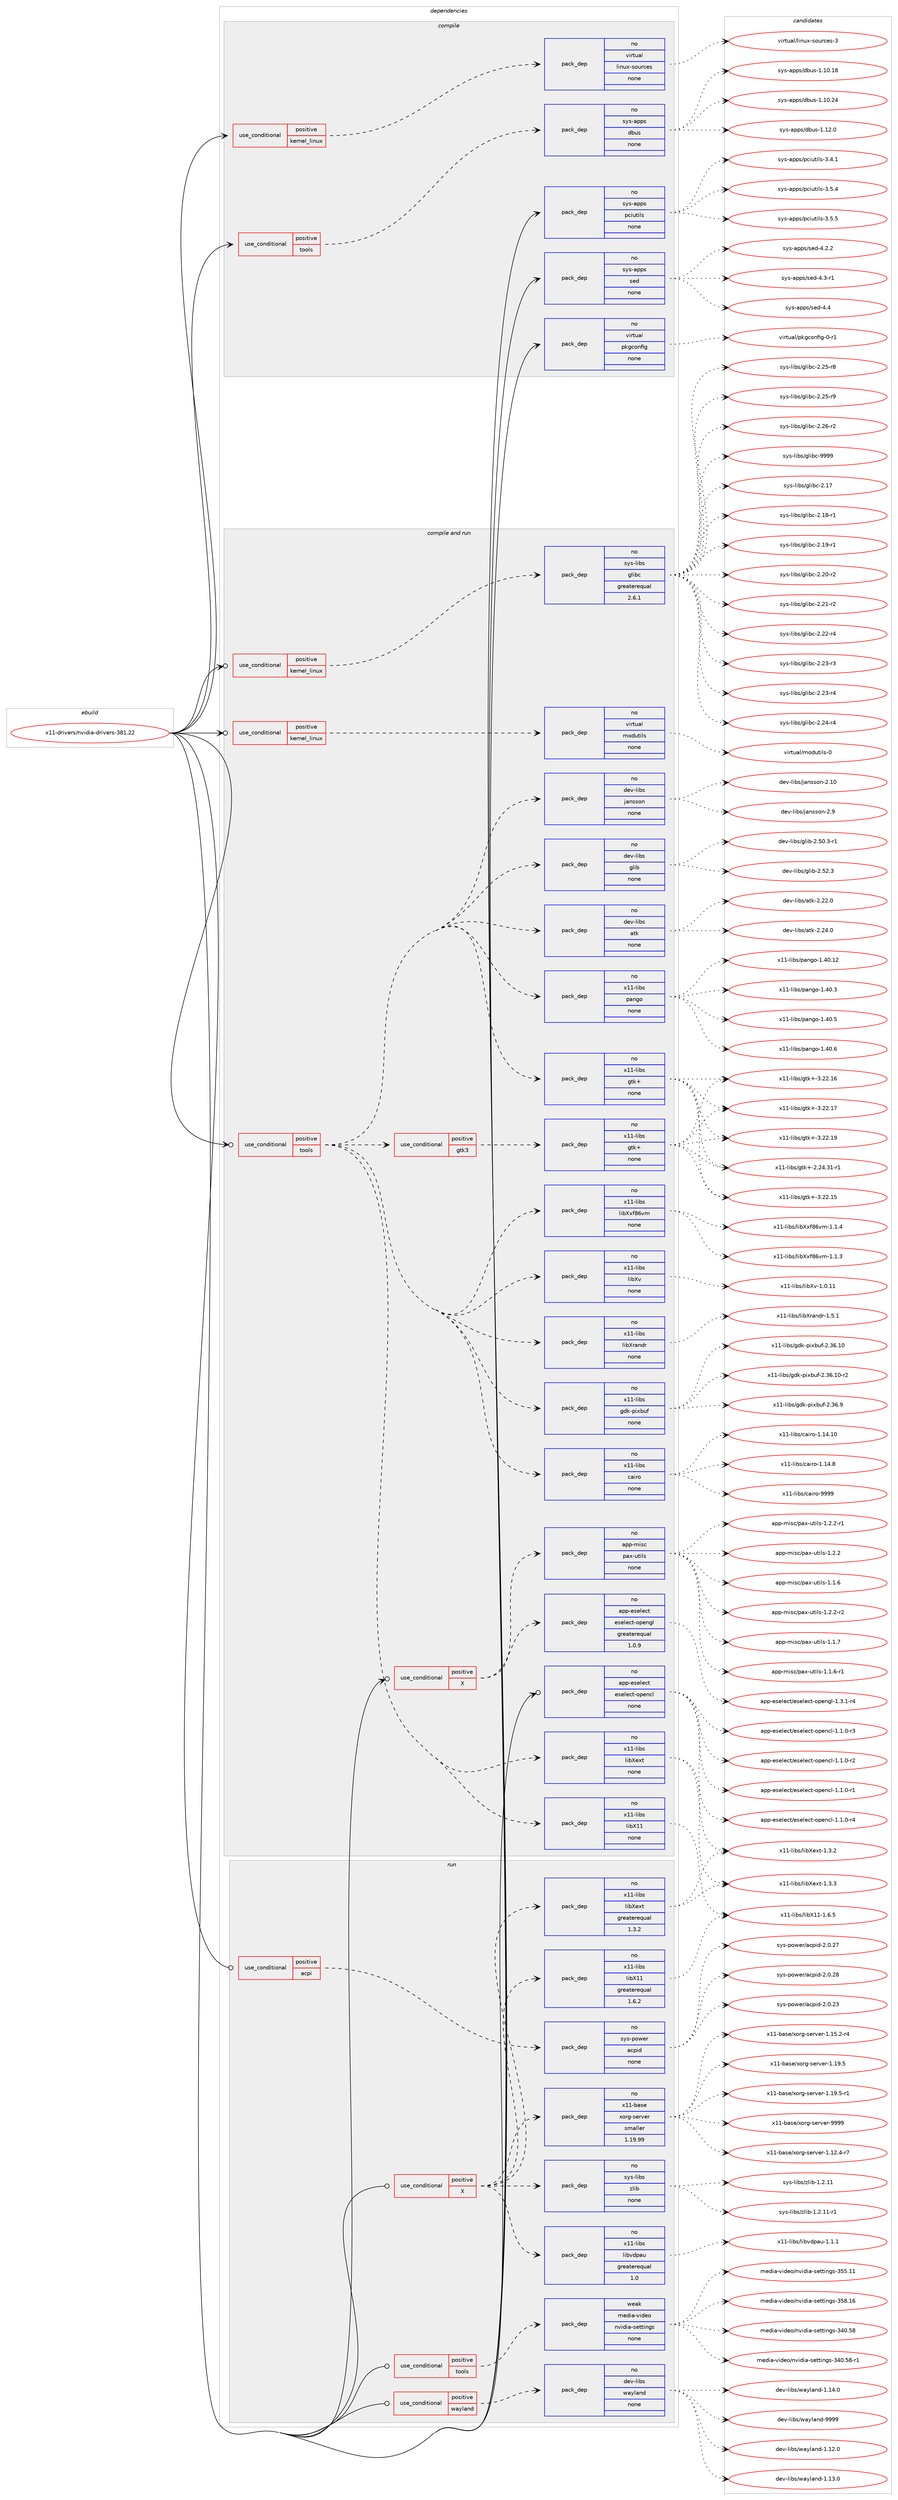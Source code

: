 digraph prolog {

# *************
# Graph options
# *************

newrank=true;
concentrate=true;
compound=true;
graph [rankdir=LR,fontname=Helvetica,fontsize=10,ranksep=1.5];#, ranksep=2.5, nodesep=0.2];
edge  [arrowhead=vee];
node  [fontname=Helvetica,fontsize=10];

# **********
# The ebuild
# **********

subgraph cluster_leftcol {
color=gray;
rank=same;
label=<<i>ebuild</i>>;
id [label="x11-drivers/nvidia-drivers-381.22", color=red, width=4, href="../x11-drivers/nvidia-drivers-381.22.svg"];
}

# ****************
# The dependencies
# ****************

subgraph cluster_midcol {
color=gray;
label=<<i>dependencies</i>>;
subgraph cluster_compile {
fillcolor="#eeeeee";
style=filled;
label=<<i>compile</i>>;
subgraph cond121778 {
dependency512213 [label=<<TABLE BORDER="0" CELLBORDER="1" CELLSPACING="0" CELLPADDING="4"><TR><TD ROWSPAN="3" CELLPADDING="10">use_conditional</TD></TR><TR><TD>positive</TD></TR><TR><TD>kernel_linux</TD></TR></TABLE>>, shape=none, color=red];
subgraph pack380976 {
dependency512214 [label=<<TABLE BORDER="0" CELLBORDER="1" CELLSPACING="0" CELLPADDING="4" WIDTH="220"><TR><TD ROWSPAN="6" CELLPADDING="30">pack_dep</TD></TR><TR><TD WIDTH="110">no</TD></TR><TR><TD>virtual</TD></TR><TR><TD>linux-sources</TD></TR><TR><TD>none</TD></TR><TR><TD></TD></TR></TABLE>>, shape=none, color=blue];
}
dependency512213:e -> dependency512214:w [weight=20,style="dashed",arrowhead="vee"];
}
id:e -> dependency512213:w [weight=20,style="solid",arrowhead="vee"];
subgraph cond121779 {
dependency512215 [label=<<TABLE BORDER="0" CELLBORDER="1" CELLSPACING="0" CELLPADDING="4"><TR><TD ROWSPAN="3" CELLPADDING="10">use_conditional</TD></TR><TR><TD>positive</TD></TR><TR><TD>tools</TD></TR></TABLE>>, shape=none, color=red];
subgraph pack380977 {
dependency512216 [label=<<TABLE BORDER="0" CELLBORDER="1" CELLSPACING="0" CELLPADDING="4" WIDTH="220"><TR><TD ROWSPAN="6" CELLPADDING="30">pack_dep</TD></TR><TR><TD WIDTH="110">no</TD></TR><TR><TD>sys-apps</TD></TR><TR><TD>dbus</TD></TR><TR><TD>none</TD></TR><TR><TD></TD></TR></TABLE>>, shape=none, color=blue];
}
dependency512215:e -> dependency512216:w [weight=20,style="dashed",arrowhead="vee"];
}
id:e -> dependency512215:w [weight=20,style="solid",arrowhead="vee"];
subgraph pack380978 {
dependency512217 [label=<<TABLE BORDER="0" CELLBORDER="1" CELLSPACING="0" CELLPADDING="4" WIDTH="220"><TR><TD ROWSPAN="6" CELLPADDING="30">pack_dep</TD></TR><TR><TD WIDTH="110">no</TD></TR><TR><TD>sys-apps</TD></TR><TR><TD>pciutils</TD></TR><TR><TD>none</TD></TR><TR><TD></TD></TR></TABLE>>, shape=none, color=blue];
}
id:e -> dependency512217:w [weight=20,style="solid",arrowhead="vee"];
subgraph pack380979 {
dependency512218 [label=<<TABLE BORDER="0" CELLBORDER="1" CELLSPACING="0" CELLPADDING="4" WIDTH="220"><TR><TD ROWSPAN="6" CELLPADDING="30">pack_dep</TD></TR><TR><TD WIDTH="110">no</TD></TR><TR><TD>sys-apps</TD></TR><TR><TD>sed</TD></TR><TR><TD>none</TD></TR><TR><TD></TD></TR></TABLE>>, shape=none, color=blue];
}
id:e -> dependency512218:w [weight=20,style="solid",arrowhead="vee"];
subgraph pack380980 {
dependency512219 [label=<<TABLE BORDER="0" CELLBORDER="1" CELLSPACING="0" CELLPADDING="4" WIDTH="220"><TR><TD ROWSPAN="6" CELLPADDING="30">pack_dep</TD></TR><TR><TD WIDTH="110">no</TD></TR><TR><TD>virtual</TD></TR><TR><TD>pkgconfig</TD></TR><TR><TD>none</TD></TR><TR><TD></TD></TR></TABLE>>, shape=none, color=blue];
}
id:e -> dependency512219:w [weight=20,style="solid",arrowhead="vee"];
}
subgraph cluster_compileandrun {
fillcolor="#eeeeee";
style=filled;
label=<<i>compile and run</i>>;
subgraph cond121780 {
dependency512220 [label=<<TABLE BORDER="0" CELLBORDER="1" CELLSPACING="0" CELLPADDING="4"><TR><TD ROWSPAN="3" CELLPADDING="10">use_conditional</TD></TR><TR><TD>positive</TD></TR><TR><TD>X</TD></TR></TABLE>>, shape=none, color=red];
subgraph pack380981 {
dependency512221 [label=<<TABLE BORDER="0" CELLBORDER="1" CELLSPACING="0" CELLPADDING="4" WIDTH="220"><TR><TD ROWSPAN="6" CELLPADDING="30">pack_dep</TD></TR><TR><TD WIDTH="110">no</TD></TR><TR><TD>app-eselect</TD></TR><TR><TD>eselect-opengl</TD></TR><TR><TD>greaterequal</TD></TR><TR><TD>1.0.9</TD></TR></TABLE>>, shape=none, color=blue];
}
dependency512220:e -> dependency512221:w [weight=20,style="dashed",arrowhead="vee"];
subgraph pack380982 {
dependency512222 [label=<<TABLE BORDER="0" CELLBORDER="1" CELLSPACING="0" CELLPADDING="4" WIDTH="220"><TR><TD ROWSPAN="6" CELLPADDING="30">pack_dep</TD></TR><TR><TD WIDTH="110">no</TD></TR><TR><TD>app-misc</TD></TR><TR><TD>pax-utils</TD></TR><TR><TD>none</TD></TR><TR><TD></TD></TR></TABLE>>, shape=none, color=blue];
}
dependency512220:e -> dependency512222:w [weight=20,style="dashed",arrowhead="vee"];
}
id:e -> dependency512220:w [weight=20,style="solid",arrowhead="odotvee"];
subgraph cond121781 {
dependency512223 [label=<<TABLE BORDER="0" CELLBORDER="1" CELLSPACING="0" CELLPADDING="4"><TR><TD ROWSPAN="3" CELLPADDING="10">use_conditional</TD></TR><TR><TD>positive</TD></TR><TR><TD>kernel_linux</TD></TR></TABLE>>, shape=none, color=red];
subgraph pack380983 {
dependency512224 [label=<<TABLE BORDER="0" CELLBORDER="1" CELLSPACING="0" CELLPADDING="4" WIDTH="220"><TR><TD ROWSPAN="6" CELLPADDING="30">pack_dep</TD></TR><TR><TD WIDTH="110">no</TD></TR><TR><TD>sys-libs</TD></TR><TR><TD>glibc</TD></TR><TR><TD>greaterequal</TD></TR><TR><TD>2.6.1</TD></TR></TABLE>>, shape=none, color=blue];
}
dependency512223:e -> dependency512224:w [weight=20,style="dashed",arrowhead="vee"];
}
id:e -> dependency512223:w [weight=20,style="solid",arrowhead="odotvee"];
subgraph cond121782 {
dependency512225 [label=<<TABLE BORDER="0" CELLBORDER="1" CELLSPACING="0" CELLPADDING="4"><TR><TD ROWSPAN="3" CELLPADDING="10">use_conditional</TD></TR><TR><TD>positive</TD></TR><TR><TD>kernel_linux</TD></TR></TABLE>>, shape=none, color=red];
subgraph pack380984 {
dependency512226 [label=<<TABLE BORDER="0" CELLBORDER="1" CELLSPACING="0" CELLPADDING="4" WIDTH="220"><TR><TD ROWSPAN="6" CELLPADDING="30">pack_dep</TD></TR><TR><TD WIDTH="110">no</TD></TR><TR><TD>virtual</TD></TR><TR><TD>modutils</TD></TR><TR><TD>none</TD></TR><TR><TD></TD></TR></TABLE>>, shape=none, color=blue];
}
dependency512225:e -> dependency512226:w [weight=20,style="dashed",arrowhead="vee"];
}
id:e -> dependency512225:w [weight=20,style="solid",arrowhead="odotvee"];
subgraph cond121783 {
dependency512227 [label=<<TABLE BORDER="0" CELLBORDER="1" CELLSPACING="0" CELLPADDING="4"><TR><TD ROWSPAN="3" CELLPADDING="10">use_conditional</TD></TR><TR><TD>positive</TD></TR><TR><TD>tools</TD></TR></TABLE>>, shape=none, color=red];
subgraph pack380985 {
dependency512228 [label=<<TABLE BORDER="0" CELLBORDER="1" CELLSPACING="0" CELLPADDING="4" WIDTH="220"><TR><TD ROWSPAN="6" CELLPADDING="30">pack_dep</TD></TR><TR><TD WIDTH="110">no</TD></TR><TR><TD>dev-libs</TD></TR><TR><TD>atk</TD></TR><TR><TD>none</TD></TR><TR><TD></TD></TR></TABLE>>, shape=none, color=blue];
}
dependency512227:e -> dependency512228:w [weight=20,style="dashed",arrowhead="vee"];
subgraph pack380986 {
dependency512229 [label=<<TABLE BORDER="0" CELLBORDER="1" CELLSPACING="0" CELLPADDING="4" WIDTH="220"><TR><TD ROWSPAN="6" CELLPADDING="30">pack_dep</TD></TR><TR><TD WIDTH="110">no</TD></TR><TR><TD>dev-libs</TD></TR><TR><TD>glib</TD></TR><TR><TD>none</TD></TR><TR><TD></TD></TR></TABLE>>, shape=none, color=blue];
}
dependency512227:e -> dependency512229:w [weight=20,style="dashed",arrowhead="vee"];
subgraph pack380987 {
dependency512230 [label=<<TABLE BORDER="0" CELLBORDER="1" CELLSPACING="0" CELLPADDING="4" WIDTH="220"><TR><TD ROWSPAN="6" CELLPADDING="30">pack_dep</TD></TR><TR><TD WIDTH="110">no</TD></TR><TR><TD>dev-libs</TD></TR><TR><TD>jansson</TD></TR><TR><TD>none</TD></TR><TR><TD></TD></TR></TABLE>>, shape=none, color=blue];
}
dependency512227:e -> dependency512230:w [weight=20,style="dashed",arrowhead="vee"];
subgraph cond121784 {
dependency512231 [label=<<TABLE BORDER="0" CELLBORDER="1" CELLSPACING="0" CELLPADDING="4"><TR><TD ROWSPAN="3" CELLPADDING="10">use_conditional</TD></TR><TR><TD>positive</TD></TR><TR><TD>gtk3</TD></TR></TABLE>>, shape=none, color=red];
subgraph pack380988 {
dependency512232 [label=<<TABLE BORDER="0" CELLBORDER="1" CELLSPACING="0" CELLPADDING="4" WIDTH="220"><TR><TD ROWSPAN="6" CELLPADDING="30">pack_dep</TD></TR><TR><TD WIDTH="110">no</TD></TR><TR><TD>x11-libs</TD></TR><TR><TD>gtk+</TD></TR><TR><TD>none</TD></TR><TR><TD></TD></TR></TABLE>>, shape=none, color=blue];
}
dependency512231:e -> dependency512232:w [weight=20,style="dashed",arrowhead="vee"];
}
dependency512227:e -> dependency512231:w [weight=20,style="dashed",arrowhead="vee"];
subgraph pack380989 {
dependency512233 [label=<<TABLE BORDER="0" CELLBORDER="1" CELLSPACING="0" CELLPADDING="4" WIDTH="220"><TR><TD ROWSPAN="6" CELLPADDING="30">pack_dep</TD></TR><TR><TD WIDTH="110">no</TD></TR><TR><TD>x11-libs</TD></TR><TR><TD>cairo</TD></TR><TR><TD>none</TD></TR><TR><TD></TD></TR></TABLE>>, shape=none, color=blue];
}
dependency512227:e -> dependency512233:w [weight=20,style="dashed",arrowhead="vee"];
subgraph pack380990 {
dependency512234 [label=<<TABLE BORDER="0" CELLBORDER="1" CELLSPACING="0" CELLPADDING="4" WIDTH="220"><TR><TD ROWSPAN="6" CELLPADDING="30">pack_dep</TD></TR><TR><TD WIDTH="110">no</TD></TR><TR><TD>x11-libs</TD></TR><TR><TD>gdk-pixbuf</TD></TR><TR><TD>none</TD></TR><TR><TD></TD></TR></TABLE>>, shape=none, color=blue];
}
dependency512227:e -> dependency512234:w [weight=20,style="dashed",arrowhead="vee"];
subgraph pack380991 {
dependency512235 [label=<<TABLE BORDER="0" CELLBORDER="1" CELLSPACING="0" CELLPADDING="4" WIDTH="220"><TR><TD ROWSPAN="6" CELLPADDING="30">pack_dep</TD></TR><TR><TD WIDTH="110">no</TD></TR><TR><TD>x11-libs</TD></TR><TR><TD>gtk+</TD></TR><TR><TD>none</TD></TR><TR><TD></TD></TR></TABLE>>, shape=none, color=blue];
}
dependency512227:e -> dependency512235:w [weight=20,style="dashed",arrowhead="vee"];
subgraph pack380992 {
dependency512236 [label=<<TABLE BORDER="0" CELLBORDER="1" CELLSPACING="0" CELLPADDING="4" WIDTH="220"><TR><TD ROWSPAN="6" CELLPADDING="30">pack_dep</TD></TR><TR><TD WIDTH="110">no</TD></TR><TR><TD>x11-libs</TD></TR><TR><TD>libX11</TD></TR><TR><TD>none</TD></TR><TR><TD></TD></TR></TABLE>>, shape=none, color=blue];
}
dependency512227:e -> dependency512236:w [weight=20,style="dashed",arrowhead="vee"];
subgraph pack380993 {
dependency512237 [label=<<TABLE BORDER="0" CELLBORDER="1" CELLSPACING="0" CELLPADDING="4" WIDTH="220"><TR><TD ROWSPAN="6" CELLPADDING="30">pack_dep</TD></TR><TR><TD WIDTH="110">no</TD></TR><TR><TD>x11-libs</TD></TR><TR><TD>libXext</TD></TR><TR><TD>none</TD></TR><TR><TD></TD></TR></TABLE>>, shape=none, color=blue];
}
dependency512227:e -> dependency512237:w [weight=20,style="dashed",arrowhead="vee"];
subgraph pack380994 {
dependency512238 [label=<<TABLE BORDER="0" CELLBORDER="1" CELLSPACING="0" CELLPADDING="4" WIDTH="220"><TR><TD ROWSPAN="6" CELLPADDING="30">pack_dep</TD></TR><TR><TD WIDTH="110">no</TD></TR><TR><TD>x11-libs</TD></TR><TR><TD>libXrandr</TD></TR><TR><TD>none</TD></TR><TR><TD></TD></TR></TABLE>>, shape=none, color=blue];
}
dependency512227:e -> dependency512238:w [weight=20,style="dashed",arrowhead="vee"];
subgraph pack380995 {
dependency512239 [label=<<TABLE BORDER="0" CELLBORDER="1" CELLSPACING="0" CELLPADDING="4" WIDTH="220"><TR><TD ROWSPAN="6" CELLPADDING="30">pack_dep</TD></TR><TR><TD WIDTH="110">no</TD></TR><TR><TD>x11-libs</TD></TR><TR><TD>libXv</TD></TR><TR><TD>none</TD></TR><TR><TD></TD></TR></TABLE>>, shape=none, color=blue];
}
dependency512227:e -> dependency512239:w [weight=20,style="dashed",arrowhead="vee"];
subgraph pack380996 {
dependency512240 [label=<<TABLE BORDER="0" CELLBORDER="1" CELLSPACING="0" CELLPADDING="4" WIDTH="220"><TR><TD ROWSPAN="6" CELLPADDING="30">pack_dep</TD></TR><TR><TD WIDTH="110">no</TD></TR><TR><TD>x11-libs</TD></TR><TR><TD>libXxf86vm</TD></TR><TR><TD>none</TD></TR><TR><TD></TD></TR></TABLE>>, shape=none, color=blue];
}
dependency512227:e -> dependency512240:w [weight=20,style="dashed",arrowhead="vee"];
subgraph pack380997 {
dependency512241 [label=<<TABLE BORDER="0" CELLBORDER="1" CELLSPACING="0" CELLPADDING="4" WIDTH="220"><TR><TD ROWSPAN="6" CELLPADDING="30">pack_dep</TD></TR><TR><TD WIDTH="110">no</TD></TR><TR><TD>x11-libs</TD></TR><TR><TD>pango</TD></TR><TR><TD>none</TD></TR><TR><TD></TD></TR></TABLE>>, shape=none, color=blue];
}
dependency512227:e -> dependency512241:w [weight=20,style="dashed",arrowhead="vee"];
}
id:e -> dependency512227:w [weight=20,style="solid",arrowhead="odotvee"];
subgraph pack380998 {
dependency512242 [label=<<TABLE BORDER="0" CELLBORDER="1" CELLSPACING="0" CELLPADDING="4" WIDTH="220"><TR><TD ROWSPAN="6" CELLPADDING="30">pack_dep</TD></TR><TR><TD WIDTH="110">no</TD></TR><TR><TD>app-eselect</TD></TR><TR><TD>eselect-opencl</TD></TR><TR><TD>none</TD></TR><TR><TD></TD></TR></TABLE>>, shape=none, color=blue];
}
id:e -> dependency512242:w [weight=20,style="solid",arrowhead="odotvee"];
}
subgraph cluster_run {
fillcolor="#eeeeee";
style=filled;
label=<<i>run</i>>;
subgraph cond121785 {
dependency512243 [label=<<TABLE BORDER="0" CELLBORDER="1" CELLSPACING="0" CELLPADDING="4"><TR><TD ROWSPAN="3" CELLPADDING="10">use_conditional</TD></TR><TR><TD>positive</TD></TR><TR><TD>X</TD></TR></TABLE>>, shape=none, color=red];
subgraph pack380999 {
dependency512244 [label=<<TABLE BORDER="0" CELLBORDER="1" CELLSPACING="0" CELLPADDING="4" WIDTH="220"><TR><TD ROWSPAN="6" CELLPADDING="30">pack_dep</TD></TR><TR><TD WIDTH="110">no</TD></TR><TR><TD>x11-base</TD></TR><TR><TD>xorg-server</TD></TR><TR><TD>smaller</TD></TR><TR><TD>1.19.99</TD></TR></TABLE>>, shape=none, color=blue];
}
dependency512243:e -> dependency512244:w [weight=20,style="dashed",arrowhead="vee"];
subgraph pack381000 {
dependency512245 [label=<<TABLE BORDER="0" CELLBORDER="1" CELLSPACING="0" CELLPADDING="4" WIDTH="220"><TR><TD ROWSPAN="6" CELLPADDING="30">pack_dep</TD></TR><TR><TD WIDTH="110">no</TD></TR><TR><TD>x11-libs</TD></TR><TR><TD>libX11</TD></TR><TR><TD>greaterequal</TD></TR><TR><TD>1.6.2</TD></TR></TABLE>>, shape=none, color=blue];
}
dependency512243:e -> dependency512245:w [weight=20,style="dashed",arrowhead="vee"];
subgraph pack381001 {
dependency512246 [label=<<TABLE BORDER="0" CELLBORDER="1" CELLSPACING="0" CELLPADDING="4" WIDTH="220"><TR><TD ROWSPAN="6" CELLPADDING="30">pack_dep</TD></TR><TR><TD WIDTH="110">no</TD></TR><TR><TD>x11-libs</TD></TR><TR><TD>libXext</TD></TR><TR><TD>greaterequal</TD></TR><TR><TD>1.3.2</TD></TR></TABLE>>, shape=none, color=blue];
}
dependency512243:e -> dependency512246:w [weight=20,style="dashed",arrowhead="vee"];
subgraph pack381002 {
dependency512247 [label=<<TABLE BORDER="0" CELLBORDER="1" CELLSPACING="0" CELLPADDING="4" WIDTH="220"><TR><TD ROWSPAN="6" CELLPADDING="30">pack_dep</TD></TR><TR><TD WIDTH="110">no</TD></TR><TR><TD>x11-libs</TD></TR><TR><TD>libvdpau</TD></TR><TR><TD>greaterequal</TD></TR><TR><TD>1.0</TD></TR></TABLE>>, shape=none, color=blue];
}
dependency512243:e -> dependency512247:w [weight=20,style="dashed",arrowhead="vee"];
subgraph pack381003 {
dependency512248 [label=<<TABLE BORDER="0" CELLBORDER="1" CELLSPACING="0" CELLPADDING="4" WIDTH="220"><TR><TD ROWSPAN="6" CELLPADDING="30">pack_dep</TD></TR><TR><TD WIDTH="110">no</TD></TR><TR><TD>sys-libs</TD></TR><TR><TD>zlib</TD></TR><TR><TD>none</TD></TR><TR><TD></TD></TR></TABLE>>, shape=none, color=blue];
}
dependency512243:e -> dependency512248:w [weight=20,style="dashed",arrowhead="vee"];
}
id:e -> dependency512243:w [weight=20,style="solid",arrowhead="odot"];
subgraph cond121786 {
dependency512249 [label=<<TABLE BORDER="0" CELLBORDER="1" CELLSPACING="0" CELLPADDING="4"><TR><TD ROWSPAN="3" CELLPADDING="10">use_conditional</TD></TR><TR><TD>positive</TD></TR><TR><TD>acpi</TD></TR></TABLE>>, shape=none, color=red];
subgraph pack381004 {
dependency512250 [label=<<TABLE BORDER="0" CELLBORDER="1" CELLSPACING="0" CELLPADDING="4" WIDTH="220"><TR><TD ROWSPAN="6" CELLPADDING="30">pack_dep</TD></TR><TR><TD WIDTH="110">no</TD></TR><TR><TD>sys-power</TD></TR><TR><TD>acpid</TD></TR><TR><TD>none</TD></TR><TR><TD></TD></TR></TABLE>>, shape=none, color=blue];
}
dependency512249:e -> dependency512250:w [weight=20,style="dashed",arrowhead="vee"];
}
id:e -> dependency512249:w [weight=20,style="solid",arrowhead="odot"];
subgraph cond121787 {
dependency512251 [label=<<TABLE BORDER="0" CELLBORDER="1" CELLSPACING="0" CELLPADDING="4"><TR><TD ROWSPAN="3" CELLPADDING="10">use_conditional</TD></TR><TR><TD>positive</TD></TR><TR><TD>tools</TD></TR></TABLE>>, shape=none, color=red];
subgraph pack381005 {
dependency512252 [label=<<TABLE BORDER="0" CELLBORDER="1" CELLSPACING="0" CELLPADDING="4" WIDTH="220"><TR><TD ROWSPAN="6" CELLPADDING="30">pack_dep</TD></TR><TR><TD WIDTH="110">weak</TD></TR><TR><TD>media-video</TD></TR><TR><TD>nvidia-settings</TD></TR><TR><TD>none</TD></TR><TR><TD></TD></TR></TABLE>>, shape=none, color=blue];
}
dependency512251:e -> dependency512252:w [weight=20,style="dashed",arrowhead="vee"];
}
id:e -> dependency512251:w [weight=20,style="solid",arrowhead="odot"];
subgraph cond121788 {
dependency512253 [label=<<TABLE BORDER="0" CELLBORDER="1" CELLSPACING="0" CELLPADDING="4"><TR><TD ROWSPAN="3" CELLPADDING="10">use_conditional</TD></TR><TR><TD>positive</TD></TR><TR><TD>wayland</TD></TR></TABLE>>, shape=none, color=red];
subgraph pack381006 {
dependency512254 [label=<<TABLE BORDER="0" CELLBORDER="1" CELLSPACING="0" CELLPADDING="4" WIDTH="220"><TR><TD ROWSPAN="6" CELLPADDING="30">pack_dep</TD></TR><TR><TD WIDTH="110">no</TD></TR><TR><TD>dev-libs</TD></TR><TR><TD>wayland</TD></TR><TR><TD>none</TD></TR><TR><TD></TD></TR></TABLE>>, shape=none, color=blue];
}
dependency512253:e -> dependency512254:w [weight=20,style="dashed",arrowhead="vee"];
}
id:e -> dependency512253:w [weight=20,style="solid",arrowhead="odot"];
}
}

# **************
# The candidates
# **************

subgraph cluster_choices {
rank=same;
color=gray;
label=<<i>candidates</i>>;

subgraph choice380976 {
color=black;
nodesep=1;
choice118105114116117971084710810511011712045115111117114991011154551 [label="virtual/linux-sources-3", color=red, width=4,href="../virtual/linux-sources-3.svg"];
dependency512214:e -> choice118105114116117971084710810511011712045115111117114991011154551:w [style=dotted,weight="100"];
}
subgraph choice380977 {
color=black;
nodesep=1;
choice115121115459711211211547100981171154549464948464956 [label="sys-apps/dbus-1.10.18", color=red, width=4,href="../sys-apps/dbus-1.10.18.svg"];
choice115121115459711211211547100981171154549464948465052 [label="sys-apps/dbus-1.10.24", color=red, width=4,href="../sys-apps/dbus-1.10.24.svg"];
choice1151211154597112112115471009811711545494649504648 [label="sys-apps/dbus-1.12.0", color=red, width=4,href="../sys-apps/dbus-1.12.0.svg"];
dependency512216:e -> choice115121115459711211211547100981171154549464948464956:w [style=dotted,weight="100"];
dependency512216:e -> choice115121115459711211211547100981171154549464948465052:w [style=dotted,weight="100"];
dependency512216:e -> choice1151211154597112112115471009811711545494649504648:w [style=dotted,weight="100"];
}
subgraph choice380978 {
color=black;
nodesep=1;
choice11512111545971121121154711299105117116105108115455146524649 [label="sys-apps/pciutils-3.4.1", color=red, width=4,href="../sys-apps/pciutils-3.4.1.svg"];
choice11512111545971121121154711299105117116105108115455146534652 [label="sys-apps/pciutils-3.5.4", color=red, width=4,href="../sys-apps/pciutils-3.5.4.svg"];
choice11512111545971121121154711299105117116105108115455146534653 [label="sys-apps/pciutils-3.5.5", color=red, width=4,href="../sys-apps/pciutils-3.5.5.svg"];
dependency512217:e -> choice11512111545971121121154711299105117116105108115455146524649:w [style=dotted,weight="100"];
dependency512217:e -> choice11512111545971121121154711299105117116105108115455146534652:w [style=dotted,weight="100"];
dependency512217:e -> choice11512111545971121121154711299105117116105108115455146534653:w [style=dotted,weight="100"];
}
subgraph choice380979 {
color=black;
nodesep=1;
choice115121115459711211211547115101100455246504650 [label="sys-apps/sed-4.2.2", color=red, width=4,href="../sys-apps/sed-4.2.2.svg"];
choice115121115459711211211547115101100455246514511449 [label="sys-apps/sed-4.3-r1", color=red, width=4,href="../sys-apps/sed-4.3-r1.svg"];
choice11512111545971121121154711510110045524652 [label="sys-apps/sed-4.4", color=red, width=4,href="../sys-apps/sed-4.4.svg"];
dependency512218:e -> choice115121115459711211211547115101100455246504650:w [style=dotted,weight="100"];
dependency512218:e -> choice115121115459711211211547115101100455246514511449:w [style=dotted,weight="100"];
dependency512218:e -> choice11512111545971121121154711510110045524652:w [style=dotted,weight="100"];
}
subgraph choice380980 {
color=black;
nodesep=1;
choice11810511411611797108471121071039911111010210510345484511449 [label="virtual/pkgconfig-0-r1", color=red, width=4,href="../virtual/pkgconfig-0-r1.svg"];
dependency512219:e -> choice11810511411611797108471121071039911111010210510345484511449:w [style=dotted,weight="100"];
}
subgraph choice380981 {
color=black;
nodesep=1;
choice9711211245101115101108101991164710111510110810199116451111121011101031084549465146494511452 [label="app-eselect/eselect-opengl-1.3.1-r4", color=red, width=4,href="../app-eselect/eselect-opengl-1.3.1-r4.svg"];
dependency512221:e -> choice9711211245101115101108101991164710111510110810199116451111121011101031084549465146494511452:w [style=dotted,weight="100"];
}
subgraph choice380982 {
color=black;
nodesep=1;
choice971121124510910511599471129712045117116105108115454946494654 [label="app-misc/pax-utils-1.1.6", color=red, width=4,href="../app-misc/pax-utils-1.1.6.svg"];
choice9711211245109105115994711297120451171161051081154549464946544511449 [label="app-misc/pax-utils-1.1.6-r1", color=red, width=4,href="../app-misc/pax-utils-1.1.6-r1.svg"];
choice971121124510910511599471129712045117116105108115454946494655 [label="app-misc/pax-utils-1.1.7", color=red, width=4,href="../app-misc/pax-utils-1.1.7.svg"];
choice971121124510910511599471129712045117116105108115454946504650 [label="app-misc/pax-utils-1.2.2", color=red, width=4,href="../app-misc/pax-utils-1.2.2.svg"];
choice9711211245109105115994711297120451171161051081154549465046504511449 [label="app-misc/pax-utils-1.2.2-r1", color=red, width=4,href="../app-misc/pax-utils-1.2.2-r1.svg"];
choice9711211245109105115994711297120451171161051081154549465046504511450 [label="app-misc/pax-utils-1.2.2-r2", color=red, width=4,href="../app-misc/pax-utils-1.2.2-r2.svg"];
dependency512222:e -> choice971121124510910511599471129712045117116105108115454946494654:w [style=dotted,weight="100"];
dependency512222:e -> choice9711211245109105115994711297120451171161051081154549464946544511449:w [style=dotted,weight="100"];
dependency512222:e -> choice971121124510910511599471129712045117116105108115454946494655:w [style=dotted,weight="100"];
dependency512222:e -> choice971121124510910511599471129712045117116105108115454946504650:w [style=dotted,weight="100"];
dependency512222:e -> choice9711211245109105115994711297120451171161051081154549465046504511449:w [style=dotted,weight="100"];
dependency512222:e -> choice9711211245109105115994711297120451171161051081154549465046504511450:w [style=dotted,weight="100"];
}
subgraph choice380983 {
color=black;
nodesep=1;
choice11512111545108105981154710310810598994550464955 [label="sys-libs/glibc-2.17", color=red, width=4,href="../sys-libs/glibc-2.17.svg"];
choice115121115451081059811547103108105989945504649564511449 [label="sys-libs/glibc-2.18-r1", color=red, width=4,href="../sys-libs/glibc-2.18-r1.svg"];
choice115121115451081059811547103108105989945504649574511449 [label="sys-libs/glibc-2.19-r1", color=red, width=4,href="../sys-libs/glibc-2.19-r1.svg"];
choice115121115451081059811547103108105989945504650484511450 [label="sys-libs/glibc-2.20-r2", color=red, width=4,href="../sys-libs/glibc-2.20-r2.svg"];
choice115121115451081059811547103108105989945504650494511450 [label="sys-libs/glibc-2.21-r2", color=red, width=4,href="../sys-libs/glibc-2.21-r2.svg"];
choice115121115451081059811547103108105989945504650504511452 [label="sys-libs/glibc-2.22-r4", color=red, width=4,href="../sys-libs/glibc-2.22-r4.svg"];
choice115121115451081059811547103108105989945504650514511451 [label="sys-libs/glibc-2.23-r3", color=red, width=4,href="../sys-libs/glibc-2.23-r3.svg"];
choice115121115451081059811547103108105989945504650514511452 [label="sys-libs/glibc-2.23-r4", color=red, width=4,href="../sys-libs/glibc-2.23-r4.svg"];
choice115121115451081059811547103108105989945504650524511452 [label="sys-libs/glibc-2.24-r4", color=red, width=4,href="../sys-libs/glibc-2.24-r4.svg"];
choice115121115451081059811547103108105989945504650534511456 [label="sys-libs/glibc-2.25-r8", color=red, width=4,href="../sys-libs/glibc-2.25-r8.svg"];
choice115121115451081059811547103108105989945504650534511457 [label="sys-libs/glibc-2.25-r9", color=red, width=4,href="../sys-libs/glibc-2.25-r9.svg"];
choice115121115451081059811547103108105989945504650544511450 [label="sys-libs/glibc-2.26-r2", color=red, width=4,href="../sys-libs/glibc-2.26-r2.svg"];
choice11512111545108105981154710310810598994557575757 [label="sys-libs/glibc-9999", color=red, width=4,href="../sys-libs/glibc-9999.svg"];
dependency512224:e -> choice11512111545108105981154710310810598994550464955:w [style=dotted,weight="100"];
dependency512224:e -> choice115121115451081059811547103108105989945504649564511449:w [style=dotted,weight="100"];
dependency512224:e -> choice115121115451081059811547103108105989945504649574511449:w [style=dotted,weight="100"];
dependency512224:e -> choice115121115451081059811547103108105989945504650484511450:w [style=dotted,weight="100"];
dependency512224:e -> choice115121115451081059811547103108105989945504650494511450:w [style=dotted,weight="100"];
dependency512224:e -> choice115121115451081059811547103108105989945504650504511452:w [style=dotted,weight="100"];
dependency512224:e -> choice115121115451081059811547103108105989945504650514511451:w [style=dotted,weight="100"];
dependency512224:e -> choice115121115451081059811547103108105989945504650514511452:w [style=dotted,weight="100"];
dependency512224:e -> choice115121115451081059811547103108105989945504650524511452:w [style=dotted,weight="100"];
dependency512224:e -> choice115121115451081059811547103108105989945504650534511456:w [style=dotted,weight="100"];
dependency512224:e -> choice115121115451081059811547103108105989945504650534511457:w [style=dotted,weight="100"];
dependency512224:e -> choice115121115451081059811547103108105989945504650544511450:w [style=dotted,weight="100"];
dependency512224:e -> choice11512111545108105981154710310810598994557575757:w [style=dotted,weight="100"];
}
subgraph choice380984 {
color=black;
nodesep=1;
choice11810511411611797108471091111001171161051081154548 [label="virtual/modutils-0", color=red, width=4,href="../virtual/modutils-0.svg"];
dependency512226:e -> choice11810511411611797108471091111001171161051081154548:w [style=dotted,weight="100"];
}
subgraph choice380985 {
color=black;
nodesep=1;
choice1001011184510810598115479711610745504650504648 [label="dev-libs/atk-2.22.0", color=red, width=4,href="../dev-libs/atk-2.22.0.svg"];
choice1001011184510810598115479711610745504650524648 [label="dev-libs/atk-2.24.0", color=red, width=4,href="../dev-libs/atk-2.24.0.svg"];
dependency512228:e -> choice1001011184510810598115479711610745504650504648:w [style=dotted,weight="100"];
dependency512228:e -> choice1001011184510810598115479711610745504650524648:w [style=dotted,weight="100"];
}
subgraph choice380986 {
color=black;
nodesep=1;
choice10010111845108105981154710310810598455046534846514511449 [label="dev-libs/glib-2.50.3-r1", color=red, width=4,href="../dev-libs/glib-2.50.3-r1.svg"];
choice1001011184510810598115471031081059845504653504651 [label="dev-libs/glib-2.52.3", color=red, width=4,href="../dev-libs/glib-2.52.3.svg"];
dependency512229:e -> choice10010111845108105981154710310810598455046534846514511449:w [style=dotted,weight="100"];
dependency512229:e -> choice1001011184510810598115471031081059845504653504651:w [style=dotted,weight="100"];
}
subgraph choice380987 {
color=black;
nodesep=1;
choice100101118451081059811547106971101151151111104550464948 [label="dev-libs/jansson-2.10", color=red, width=4,href="../dev-libs/jansson-2.10.svg"];
choice1001011184510810598115471069711011511511111045504657 [label="dev-libs/jansson-2.9", color=red, width=4,href="../dev-libs/jansson-2.9.svg"];
dependency512230:e -> choice100101118451081059811547106971101151151111104550464948:w [style=dotted,weight="100"];
dependency512230:e -> choice1001011184510810598115471069711011511511111045504657:w [style=dotted,weight="100"];
}
subgraph choice380988 {
color=black;
nodesep=1;
choice12049494510810598115471031161074345504650524651494511449 [label="x11-libs/gtk+-2.24.31-r1", color=red, width=4,href="../x11-libs/gtk+-2.24.31-r1.svg"];
choice1204949451081059811547103116107434551465050464953 [label="x11-libs/gtk+-3.22.15", color=red, width=4,href="../x11-libs/gtk+-3.22.15.svg"];
choice1204949451081059811547103116107434551465050464954 [label="x11-libs/gtk+-3.22.16", color=red, width=4,href="../x11-libs/gtk+-3.22.16.svg"];
choice1204949451081059811547103116107434551465050464955 [label="x11-libs/gtk+-3.22.17", color=red, width=4,href="../x11-libs/gtk+-3.22.17.svg"];
choice1204949451081059811547103116107434551465050464957 [label="x11-libs/gtk+-3.22.19", color=red, width=4,href="../x11-libs/gtk+-3.22.19.svg"];
dependency512232:e -> choice12049494510810598115471031161074345504650524651494511449:w [style=dotted,weight="100"];
dependency512232:e -> choice1204949451081059811547103116107434551465050464953:w [style=dotted,weight="100"];
dependency512232:e -> choice1204949451081059811547103116107434551465050464954:w [style=dotted,weight="100"];
dependency512232:e -> choice1204949451081059811547103116107434551465050464955:w [style=dotted,weight="100"];
dependency512232:e -> choice1204949451081059811547103116107434551465050464957:w [style=dotted,weight="100"];
}
subgraph choice380989 {
color=black;
nodesep=1;
choice120494945108105981154799971051141114549464952464948 [label="x11-libs/cairo-1.14.10", color=red, width=4,href="../x11-libs/cairo-1.14.10.svg"];
choice1204949451081059811547999710511411145494649524656 [label="x11-libs/cairo-1.14.8", color=red, width=4,href="../x11-libs/cairo-1.14.8.svg"];
choice120494945108105981154799971051141114557575757 [label="x11-libs/cairo-9999", color=red, width=4,href="../x11-libs/cairo-9999.svg"];
dependency512233:e -> choice120494945108105981154799971051141114549464952464948:w [style=dotted,weight="100"];
dependency512233:e -> choice1204949451081059811547999710511411145494649524656:w [style=dotted,weight="100"];
dependency512233:e -> choice120494945108105981154799971051141114557575757:w [style=dotted,weight="100"];
}
subgraph choice380990 {
color=black;
nodesep=1;
choice120494945108105981154710310010745112105120981171024550465154464948 [label="x11-libs/gdk-pixbuf-2.36.10", color=red, width=4,href="../x11-libs/gdk-pixbuf-2.36.10.svg"];
choice1204949451081059811547103100107451121051209811710245504651544649484511450 [label="x11-libs/gdk-pixbuf-2.36.10-r2", color=red, width=4,href="../x11-libs/gdk-pixbuf-2.36.10-r2.svg"];
choice1204949451081059811547103100107451121051209811710245504651544657 [label="x11-libs/gdk-pixbuf-2.36.9", color=red, width=4,href="../x11-libs/gdk-pixbuf-2.36.9.svg"];
dependency512234:e -> choice120494945108105981154710310010745112105120981171024550465154464948:w [style=dotted,weight="100"];
dependency512234:e -> choice1204949451081059811547103100107451121051209811710245504651544649484511450:w [style=dotted,weight="100"];
dependency512234:e -> choice1204949451081059811547103100107451121051209811710245504651544657:w [style=dotted,weight="100"];
}
subgraph choice380991 {
color=black;
nodesep=1;
choice12049494510810598115471031161074345504650524651494511449 [label="x11-libs/gtk+-2.24.31-r1", color=red, width=4,href="../x11-libs/gtk+-2.24.31-r1.svg"];
choice1204949451081059811547103116107434551465050464953 [label="x11-libs/gtk+-3.22.15", color=red, width=4,href="../x11-libs/gtk+-3.22.15.svg"];
choice1204949451081059811547103116107434551465050464954 [label="x11-libs/gtk+-3.22.16", color=red, width=4,href="../x11-libs/gtk+-3.22.16.svg"];
choice1204949451081059811547103116107434551465050464955 [label="x11-libs/gtk+-3.22.17", color=red, width=4,href="../x11-libs/gtk+-3.22.17.svg"];
choice1204949451081059811547103116107434551465050464957 [label="x11-libs/gtk+-3.22.19", color=red, width=4,href="../x11-libs/gtk+-3.22.19.svg"];
dependency512235:e -> choice12049494510810598115471031161074345504650524651494511449:w [style=dotted,weight="100"];
dependency512235:e -> choice1204949451081059811547103116107434551465050464953:w [style=dotted,weight="100"];
dependency512235:e -> choice1204949451081059811547103116107434551465050464954:w [style=dotted,weight="100"];
dependency512235:e -> choice1204949451081059811547103116107434551465050464955:w [style=dotted,weight="100"];
dependency512235:e -> choice1204949451081059811547103116107434551465050464957:w [style=dotted,weight="100"];
}
subgraph choice380992 {
color=black;
nodesep=1;
choice120494945108105981154710810598884949454946544653 [label="x11-libs/libX11-1.6.5", color=red, width=4,href="../x11-libs/libX11-1.6.5.svg"];
dependency512236:e -> choice120494945108105981154710810598884949454946544653:w [style=dotted,weight="100"];
}
subgraph choice380993 {
color=black;
nodesep=1;
choice12049494510810598115471081059888101120116454946514650 [label="x11-libs/libXext-1.3.2", color=red, width=4,href="../x11-libs/libXext-1.3.2.svg"];
choice12049494510810598115471081059888101120116454946514651 [label="x11-libs/libXext-1.3.3", color=red, width=4,href="../x11-libs/libXext-1.3.3.svg"];
dependency512237:e -> choice12049494510810598115471081059888101120116454946514650:w [style=dotted,weight="100"];
dependency512237:e -> choice12049494510810598115471081059888101120116454946514651:w [style=dotted,weight="100"];
}
subgraph choice380994 {
color=black;
nodesep=1;
choice1204949451081059811547108105988811497110100114454946534649 [label="x11-libs/libXrandr-1.5.1", color=red, width=4,href="../x11-libs/libXrandr-1.5.1.svg"];
dependency512238:e -> choice1204949451081059811547108105988811497110100114454946534649:w [style=dotted,weight="100"];
}
subgraph choice380995 {
color=black;
nodesep=1;
choice1204949451081059811547108105988811845494648464949 [label="x11-libs/libXv-1.0.11", color=red, width=4,href="../x11-libs/libXv-1.0.11.svg"];
dependency512239:e -> choice1204949451081059811547108105988811845494648464949:w [style=dotted,weight="100"];
}
subgraph choice380996 {
color=black;
nodesep=1;
choice120494945108105981154710810598881201025654118109454946494651 [label="x11-libs/libXxf86vm-1.1.3", color=red, width=4,href="../x11-libs/libXxf86vm-1.1.3.svg"];
choice120494945108105981154710810598881201025654118109454946494652 [label="x11-libs/libXxf86vm-1.1.4", color=red, width=4,href="../x11-libs/libXxf86vm-1.1.4.svg"];
dependency512240:e -> choice120494945108105981154710810598881201025654118109454946494651:w [style=dotted,weight="100"];
dependency512240:e -> choice120494945108105981154710810598881201025654118109454946494652:w [style=dotted,weight="100"];
}
subgraph choice380997 {
color=black;
nodesep=1;
choice1204949451081059811547112971101031114549465248464950 [label="x11-libs/pango-1.40.12", color=red, width=4,href="../x11-libs/pango-1.40.12.svg"];
choice12049494510810598115471129711010311145494652484651 [label="x11-libs/pango-1.40.3", color=red, width=4,href="../x11-libs/pango-1.40.3.svg"];
choice12049494510810598115471129711010311145494652484653 [label="x11-libs/pango-1.40.5", color=red, width=4,href="../x11-libs/pango-1.40.5.svg"];
choice12049494510810598115471129711010311145494652484654 [label="x11-libs/pango-1.40.6", color=red, width=4,href="../x11-libs/pango-1.40.6.svg"];
dependency512241:e -> choice1204949451081059811547112971101031114549465248464950:w [style=dotted,weight="100"];
dependency512241:e -> choice12049494510810598115471129711010311145494652484651:w [style=dotted,weight="100"];
dependency512241:e -> choice12049494510810598115471129711010311145494652484653:w [style=dotted,weight="100"];
dependency512241:e -> choice12049494510810598115471129711010311145494652484654:w [style=dotted,weight="100"];
}
subgraph choice380998 {
color=black;
nodesep=1;
choice971121124510111510110810199116471011151011081019911645111112101110991084549464946484511449 [label="app-eselect/eselect-opencl-1.1.0-r1", color=red, width=4,href="../app-eselect/eselect-opencl-1.1.0-r1.svg"];
choice971121124510111510110810199116471011151011081019911645111112101110991084549464946484511450 [label="app-eselect/eselect-opencl-1.1.0-r2", color=red, width=4,href="../app-eselect/eselect-opencl-1.1.0-r2.svg"];
choice971121124510111510110810199116471011151011081019911645111112101110991084549464946484511451 [label="app-eselect/eselect-opencl-1.1.0-r3", color=red, width=4,href="../app-eselect/eselect-opencl-1.1.0-r3.svg"];
choice971121124510111510110810199116471011151011081019911645111112101110991084549464946484511452 [label="app-eselect/eselect-opencl-1.1.0-r4", color=red, width=4,href="../app-eselect/eselect-opencl-1.1.0-r4.svg"];
dependency512242:e -> choice971121124510111510110810199116471011151011081019911645111112101110991084549464946484511449:w [style=dotted,weight="100"];
dependency512242:e -> choice971121124510111510110810199116471011151011081019911645111112101110991084549464946484511450:w [style=dotted,weight="100"];
dependency512242:e -> choice971121124510111510110810199116471011151011081019911645111112101110991084549464946484511451:w [style=dotted,weight="100"];
dependency512242:e -> choice971121124510111510110810199116471011151011081019911645111112101110991084549464946484511452:w [style=dotted,weight="100"];
}
subgraph choice380999 {
color=black;
nodesep=1;
choice12049494598971151014712011111410345115101114118101114454946495046524511455 [label="x11-base/xorg-server-1.12.4-r7", color=red, width=4,href="../x11-base/xorg-server-1.12.4-r7.svg"];
choice12049494598971151014712011111410345115101114118101114454946495346504511452 [label="x11-base/xorg-server-1.15.2-r4", color=red, width=4,href="../x11-base/xorg-server-1.15.2-r4.svg"];
choice1204949459897115101471201111141034511510111411810111445494649574653 [label="x11-base/xorg-server-1.19.5", color=red, width=4,href="../x11-base/xorg-server-1.19.5.svg"];
choice12049494598971151014712011111410345115101114118101114454946495746534511449 [label="x11-base/xorg-server-1.19.5-r1", color=red, width=4,href="../x11-base/xorg-server-1.19.5-r1.svg"];
choice120494945989711510147120111114103451151011141181011144557575757 [label="x11-base/xorg-server-9999", color=red, width=4,href="../x11-base/xorg-server-9999.svg"];
dependency512244:e -> choice12049494598971151014712011111410345115101114118101114454946495046524511455:w [style=dotted,weight="100"];
dependency512244:e -> choice12049494598971151014712011111410345115101114118101114454946495346504511452:w [style=dotted,weight="100"];
dependency512244:e -> choice1204949459897115101471201111141034511510111411810111445494649574653:w [style=dotted,weight="100"];
dependency512244:e -> choice12049494598971151014712011111410345115101114118101114454946495746534511449:w [style=dotted,weight="100"];
dependency512244:e -> choice120494945989711510147120111114103451151011141181011144557575757:w [style=dotted,weight="100"];
}
subgraph choice381000 {
color=black;
nodesep=1;
choice120494945108105981154710810598884949454946544653 [label="x11-libs/libX11-1.6.5", color=red, width=4,href="../x11-libs/libX11-1.6.5.svg"];
dependency512245:e -> choice120494945108105981154710810598884949454946544653:w [style=dotted,weight="100"];
}
subgraph choice381001 {
color=black;
nodesep=1;
choice12049494510810598115471081059888101120116454946514650 [label="x11-libs/libXext-1.3.2", color=red, width=4,href="../x11-libs/libXext-1.3.2.svg"];
choice12049494510810598115471081059888101120116454946514651 [label="x11-libs/libXext-1.3.3", color=red, width=4,href="../x11-libs/libXext-1.3.3.svg"];
dependency512246:e -> choice12049494510810598115471081059888101120116454946514650:w [style=dotted,weight="100"];
dependency512246:e -> choice12049494510810598115471081059888101120116454946514651:w [style=dotted,weight="100"];
}
subgraph choice381002 {
color=black;
nodesep=1;
choice12049494510810598115471081059811810011297117454946494649 [label="x11-libs/libvdpau-1.1.1", color=red, width=4,href="../x11-libs/libvdpau-1.1.1.svg"];
dependency512247:e -> choice12049494510810598115471081059811810011297117454946494649:w [style=dotted,weight="100"];
}
subgraph choice381003 {
color=black;
nodesep=1;
choice1151211154510810598115471221081059845494650464949 [label="sys-libs/zlib-1.2.11", color=red, width=4,href="../sys-libs/zlib-1.2.11.svg"];
choice11512111545108105981154712210810598454946504649494511449 [label="sys-libs/zlib-1.2.11-r1", color=red, width=4,href="../sys-libs/zlib-1.2.11-r1.svg"];
dependency512248:e -> choice1151211154510810598115471221081059845494650464949:w [style=dotted,weight="100"];
dependency512248:e -> choice11512111545108105981154712210810598454946504649494511449:w [style=dotted,weight="100"];
}
subgraph choice381004 {
color=black;
nodesep=1;
choice1151211154511211111910111447979911210510045504648465051 [label="sys-power/acpid-2.0.23", color=red, width=4,href="../sys-power/acpid-2.0.23.svg"];
choice1151211154511211111910111447979911210510045504648465055 [label="sys-power/acpid-2.0.27", color=red, width=4,href="../sys-power/acpid-2.0.27.svg"];
choice1151211154511211111910111447979911210510045504648465056 [label="sys-power/acpid-2.0.28", color=red, width=4,href="../sys-power/acpid-2.0.28.svg"];
dependency512250:e -> choice1151211154511211111910111447979911210510045504648465051:w [style=dotted,weight="100"];
dependency512250:e -> choice1151211154511211111910111447979911210510045504648465055:w [style=dotted,weight="100"];
dependency512250:e -> choice1151211154511211111910111447979911210510045504648465056:w [style=dotted,weight="100"];
}
subgraph choice381005 {
color=black;
nodesep=1;
choice109101100105974511810510010111147110118105100105974511510111611610511010311545515248465356 [label="media-video/nvidia-settings-340.58", color=red, width=4,href="../media-video/nvidia-settings-340.58.svg"];
choice1091011001059745118105100101111471101181051001059745115101116116105110103115455152484653564511449 [label="media-video/nvidia-settings-340.58-r1", color=red, width=4,href="../media-video/nvidia-settings-340.58-r1.svg"];
choice109101100105974511810510010111147110118105100105974511510111611610511010311545515353464949 [label="media-video/nvidia-settings-355.11", color=red, width=4,href="../media-video/nvidia-settings-355.11.svg"];
choice109101100105974511810510010111147110118105100105974511510111611610511010311545515356464954 [label="media-video/nvidia-settings-358.16", color=red, width=4,href="../media-video/nvidia-settings-358.16.svg"];
dependency512252:e -> choice109101100105974511810510010111147110118105100105974511510111611610511010311545515248465356:w [style=dotted,weight="100"];
dependency512252:e -> choice1091011001059745118105100101111471101181051001059745115101116116105110103115455152484653564511449:w [style=dotted,weight="100"];
dependency512252:e -> choice109101100105974511810510010111147110118105100105974511510111611610511010311545515353464949:w [style=dotted,weight="100"];
dependency512252:e -> choice109101100105974511810510010111147110118105100105974511510111611610511010311545515356464954:w [style=dotted,weight="100"];
}
subgraph choice381006 {
color=black;
nodesep=1;
choice100101118451081059811547119971211089711010045494649504648 [label="dev-libs/wayland-1.12.0", color=red, width=4,href="../dev-libs/wayland-1.12.0.svg"];
choice100101118451081059811547119971211089711010045494649514648 [label="dev-libs/wayland-1.13.0", color=red, width=4,href="../dev-libs/wayland-1.13.0.svg"];
choice100101118451081059811547119971211089711010045494649524648 [label="dev-libs/wayland-1.14.0", color=red, width=4,href="../dev-libs/wayland-1.14.0.svg"];
choice10010111845108105981154711997121108971101004557575757 [label="dev-libs/wayland-9999", color=red, width=4,href="../dev-libs/wayland-9999.svg"];
dependency512254:e -> choice100101118451081059811547119971211089711010045494649504648:w [style=dotted,weight="100"];
dependency512254:e -> choice100101118451081059811547119971211089711010045494649514648:w [style=dotted,weight="100"];
dependency512254:e -> choice100101118451081059811547119971211089711010045494649524648:w [style=dotted,weight="100"];
dependency512254:e -> choice10010111845108105981154711997121108971101004557575757:w [style=dotted,weight="100"];
}
}

}

